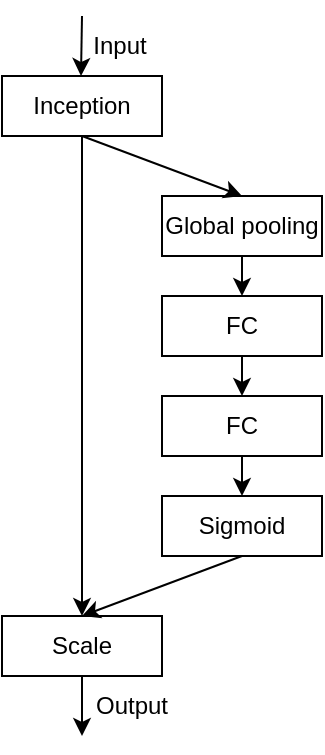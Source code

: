<mxfile version="17.4.5" type="github">
  <diagram id="ong_h1_3njTfQKXmK7hK" name="第 1 页">
    <mxGraphModel dx="259" dy="519" grid="1" gridSize="10" guides="1" tooltips="1" connect="1" arrows="1" fold="1" page="1" pageScale="1" pageWidth="827" pageHeight="1169" math="0" shadow="0">
      <root>
        <mxCell id="0" />
        <mxCell id="1" parent="0" />
        <mxCell id="m2nBuhWNSJ-d-qr-2E5Z-14" style="edgeStyle=orthogonalEdgeStyle;rounded=0;orthogonalLoop=1;jettySize=auto;html=1;exitX=0.5;exitY=1;exitDx=0;exitDy=0;entryX=0.5;entryY=0;entryDx=0;entryDy=0;" edge="1" parent="1" source="m2nBuhWNSJ-d-qr-2E5Z-1" target="m2nBuhWNSJ-d-qr-2E5Z-13">
          <mxGeometry relative="1" as="geometry" />
        </mxCell>
        <mxCell id="m2nBuhWNSJ-d-qr-2E5Z-1" value="Inception" style="rounded=0;whiteSpace=wrap;html=1;" vertex="1" parent="1">
          <mxGeometry x="160" y="120" width="80" height="30" as="geometry" />
        </mxCell>
        <mxCell id="m2nBuhWNSJ-d-qr-2E5Z-2" value="" style="endArrow=classic;html=1;rounded=0;" edge="1" parent="1">
          <mxGeometry width="50" height="50" relative="1" as="geometry">
            <mxPoint x="200" y="90" as="sourcePoint" />
            <mxPoint x="199.5" y="120" as="targetPoint" />
          </mxGeometry>
        </mxCell>
        <mxCell id="m2nBuhWNSJ-d-qr-2E5Z-9" style="edgeStyle=orthogonalEdgeStyle;rounded=0;orthogonalLoop=1;jettySize=auto;html=1;exitX=0.5;exitY=1;exitDx=0;exitDy=0;entryX=0.5;entryY=0;entryDx=0;entryDy=0;" edge="1" parent="1" source="m2nBuhWNSJ-d-qr-2E5Z-3" target="m2nBuhWNSJ-d-qr-2E5Z-7">
          <mxGeometry relative="1" as="geometry" />
        </mxCell>
        <mxCell id="m2nBuhWNSJ-d-qr-2E5Z-3" value="Global pooling" style="rounded=0;whiteSpace=wrap;html=1;" vertex="1" parent="1">
          <mxGeometry x="240" y="180" width="80" height="30" as="geometry" />
        </mxCell>
        <mxCell id="m2nBuhWNSJ-d-qr-2E5Z-6" value="" style="endArrow=classic;html=1;rounded=0;exitX=0.5;exitY=1;exitDx=0;exitDy=0;entryX=0.5;entryY=0;entryDx=0;entryDy=0;" edge="1" parent="1" source="m2nBuhWNSJ-d-qr-2E5Z-1" target="m2nBuhWNSJ-d-qr-2E5Z-3">
          <mxGeometry width="50" height="50" relative="1" as="geometry">
            <mxPoint x="210" y="290" as="sourcePoint" />
            <mxPoint x="260" y="240" as="targetPoint" />
          </mxGeometry>
        </mxCell>
        <mxCell id="m2nBuhWNSJ-d-qr-2E5Z-10" style="edgeStyle=orthogonalEdgeStyle;rounded=0;orthogonalLoop=1;jettySize=auto;html=1;exitX=0.5;exitY=1;exitDx=0;exitDy=0;entryX=0.5;entryY=0;entryDx=0;entryDy=0;" edge="1" parent="1" source="m2nBuhWNSJ-d-qr-2E5Z-7" target="m2nBuhWNSJ-d-qr-2E5Z-8">
          <mxGeometry relative="1" as="geometry" />
        </mxCell>
        <mxCell id="m2nBuhWNSJ-d-qr-2E5Z-7" value="FC" style="rounded=0;whiteSpace=wrap;html=1;" vertex="1" parent="1">
          <mxGeometry x="240" y="230" width="80" height="30" as="geometry" />
        </mxCell>
        <mxCell id="m2nBuhWNSJ-d-qr-2E5Z-12" style="edgeStyle=orthogonalEdgeStyle;rounded=0;orthogonalLoop=1;jettySize=auto;html=1;exitX=0.5;exitY=1;exitDx=0;exitDy=0;entryX=0.5;entryY=0;entryDx=0;entryDy=0;" edge="1" parent="1" source="m2nBuhWNSJ-d-qr-2E5Z-8" target="m2nBuhWNSJ-d-qr-2E5Z-11">
          <mxGeometry relative="1" as="geometry" />
        </mxCell>
        <mxCell id="m2nBuhWNSJ-d-qr-2E5Z-8" value="FC" style="rounded=0;whiteSpace=wrap;html=1;" vertex="1" parent="1">
          <mxGeometry x="240" y="280" width="80" height="30" as="geometry" />
        </mxCell>
        <mxCell id="m2nBuhWNSJ-d-qr-2E5Z-11" value="Sigmoid" style="rounded=0;whiteSpace=wrap;html=1;" vertex="1" parent="1">
          <mxGeometry x="240" y="330" width="80" height="30" as="geometry" />
        </mxCell>
        <mxCell id="m2nBuhWNSJ-d-qr-2E5Z-18" style="edgeStyle=orthogonalEdgeStyle;rounded=0;orthogonalLoop=1;jettySize=auto;html=1;exitX=0.5;exitY=1;exitDx=0;exitDy=0;" edge="1" parent="1" source="m2nBuhWNSJ-d-qr-2E5Z-13">
          <mxGeometry relative="1" as="geometry">
            <mxPoint x="200" y="450" as="targetPoint" />
          </mxGeometry>
        </mxCell>
        <mxCell id="m2nBuhWNSJ-d-qr-2E5Z-13" value="Scale" style="rounded=0;whiteSpace=wrap;html=1;" vertex="1" parent="1">
          <mxGeometry x="160" y="390" width="80" height="30" as="geometry" />
        </mxCell>
        <mxCell id="m2nBuhWNSJ-d-qr-2E5Z-17" value="" style="endArrow=classic;html=1;rounded=0;exitX=0.5;exitY=1;exitDx=0;exitDy=0;entryX=0.5;entryY=0;entryDx=0;entryDy=0;" edge="1" parent="1" source="m2nBuhWNSJ-d-qr-2E5Z-11" target="m2nBuhWNSJ-d-qr-2E5Z-13">
          <mxGeometry width="50" height="50" relative="1" as="geometry">
            <mxPoint x="210" y="290" as="sourcePoint" />
            <mxPoint x="260" y="240" as="targetPoint" />
          </mxGeometry>
        </mxCell>
        <mxCell id="m2nBuhWNSJ-d-qr-2E5Z-19" value="Input" style="text;html=1;strokeColor=none;fillColor=none;align=center;verticalAlign=middle;whiteSpace=wrap;rounded=0;" vertex="1" parent="1">
          <mxGeometry x="194" y="90" width="50" height="30" as="geometry" />
        </mxCell>
        <mxCell id="m2nBuhWNSJ-d-qr-2E5Z-20" value="Output" style="text;html=1;strokeColor=none;fillColor=none;align=center;verticalAlign=middle;whiteSpace=wrap;rounded=0;" vertex="1" parent="1">
          <mxGeometry x="200" y="420" width="50" height="30" as="geometry" />
        </mxCell>
      </root>
    </mxGraphModel>
  </diagram>
</mxfile>

